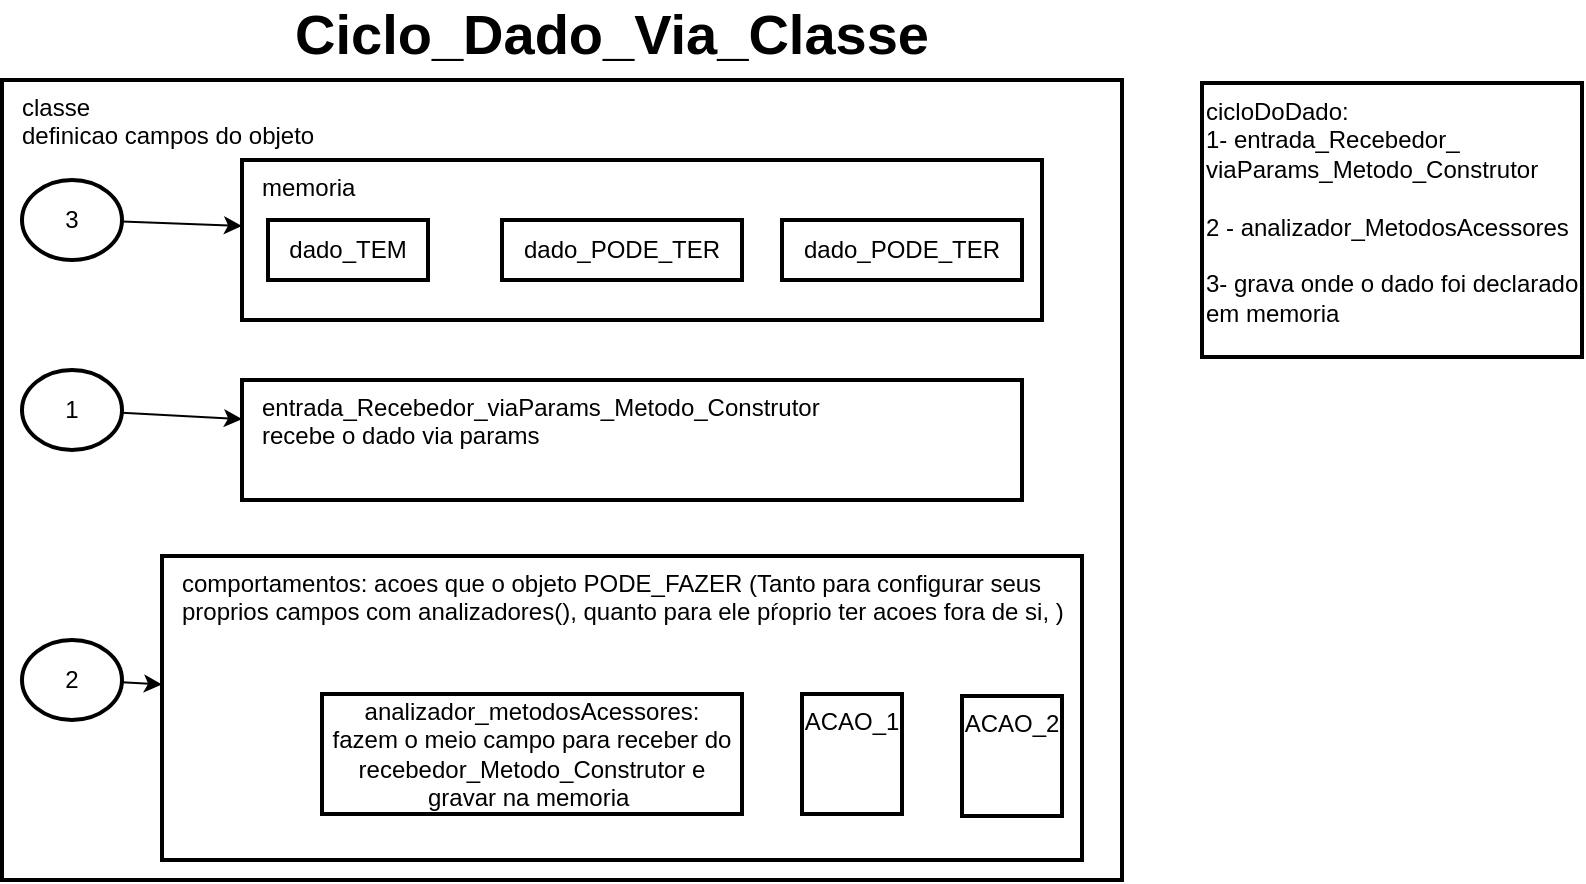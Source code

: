 <mxfile>
    <diagram id="npN7jeriWNPPiQJZ0RDg" name="via_Classe">
        <mxGraphModel dx="830" dy="483" grid="1" gridSize="10" guides="1" tooltips="1" connect="1" arrows="1" fold="1" page="1" pageScale="1" pageWidth="800" pageHeight="450" math="0" shadow="0">
            <root>
                <mxCell id="0"/>
                <mxCell id="1" parent="0"/>
                <mxCell id="2" value="classe &lt;br&gt;definicao campos do objeto" style="text;html=1;align=left;verticalAlign=top;rounded=0;strokeColor=default;strokeWidth=2;whiteSpace=wrap;spacingLeft=8;" parent="1" vertex="1">
                    <mxGeometry x="40" y="40" width="560" height="400" as="geometry"/>
                </mxCell>
                <mxCell id="4" value="memoria" style="text;html=1;align=left;verticalAlign=top;rounded=0;strokeColor=default;strokeWidth=2;whiteSpace=wrap;spacingLeft=8;" parent="1" vertex="1">
                    <mxGeometry x="160" y="80" width="400" height="80" as="geometry"/>
                </mxCell>
                <mxCell id="5" value="entrada_Recebedor_viaParams_Metodo_Construtor&amp;nbsp;&lt;br&gt;recebe o dado via params" style="text;html=1;align=left;verticalAlign=top;rounded=0;strokeColor=default;strokeWidth=2;whiteSpace=wrap;spacingLeft=8;" parent="1" vertex="1">
                    <mxGeometry x="160" y="190" width="390" height="60" as="geometry"/>
                </mxCell>
                <mxCell id="6" value="comportamentos: acoes que o objeto PODE_FAZER (Tanto para configurar seus proprios campos com analizadores(), quanto para ele pŕoprio ter acoes fora de si, )" style="text;html=1;align=left;verticalAlign=top;rounded=0;strokeColor=default;strokeWidth=2;whiteSpace=wrap;spacingLeft=8;" parent="1" vertex="1">
                    <mxGeometry x="120" y="278" width="460" height="152" as="geometry"/>
                </mxCell>
                <mxCell id="8" style="edgeStyle=none;html=1;" parent="1" source="7" target="5" edge="1">
                    <mxGeometry relative="1" as="geometry"/>
                </mxCell>
                <mxCell id="7" value="1" style="ellipse;whiteSpace=wrap;html=1;strokeColor=default;strokeWidth=2;" parent="1" vertex="1">
                    <mxGeometry x="50" y="185" width="50" height="40" as="geometry"/>
                </mxCell>
                <mxCell id="10" style="edgeStyle=none;html=1;" parent="1" source="9" target="6" edge="1">
                    <mxGeometry relative="1" as="geometry"/>
                </mxCell>
                <mxCell id="9" value="2" style="ellipse;whiteSpace=wrap;html=1;strokeColor=default;strokeWidth=2;" parent="1" vertex="1">
                    <mxGeometry x="50" y="320" width="50" height="40" as="geometry"/>
                </mxCell>
                <mxCell id="12" style="edgeStyle=none;html=1;" parent="1" source="11" target="4" edge="1">
                    <mxGeometry relative="1" as="geometry"/>
                </mxCell>
                <mxCell id="11" value="3" style="ellipse;whiteSpace=wrap;html=1;strokeColor=default;strokeWidth=2;" parent="1" vertex="1">
                    <mxGeometry x="50" y="90" width="50" height="40" as="geometry"/>
                </mxCell>
                <mxCell id="13" value="dado_PODE_TER" style="text;html=1;align=center;verticalAlign=middle;whiteSpace=wrap;rounded=0;strokeColor=default;strokeWidth=2;fontSize=12;" parent="1" vertex="1">
                    <mxGeometry x="290" y="110" width="120" height="30" as="geometry"/>
                </mxCell>
                <mxCell id="3" value="dado_TEM" style="text;html=1;align=center;verticalAlign=middle;whiteSpace=wrap;rounded=0;strokeColor=default;strokeWidth=2;" parent="1" vertex="1">
                    <mxGeometry x="173" y="110" width="80" height="30" as="geometry"/>
                </mxCell>
                <mxCell id="15" value="dado_PODE_TER" style="text;html=1;align=center;verticalAlign=middle;whiteSpace=wrap;rounded=0;strokeColor=default;strokeWidth=2;fontSize=12;" parent="1" vertex="1">
                    <mxGeometry x="430" y="110" width="120" height="30" as="geometry"/>
                </mxCell>
                <mxCell id="16" value="&lt;span style=&quot;text-align: left;&quot;&gt;analizador_metodosAcessores:&lt;/span&gt;&lt;br style=&quot;text-align: left;&quot;&gt;&lt;span style=&quot;text-align: left;&quot;&gt;fazem o meio campo para receber do recebedor_Metodo_Construtor e gravar na memoria&amp;nbsp;&lt;/span&gt;" style="text;html=1;align=center;verticalAlign=middle;whiteSpace=wrap;rounded=0;strokeColor=default;strokeWidth=2;" parent="1" vertex="1">
                    <mxGeometry x="200" y="347" width="210" height="60" as="geometry"/>
                </mxCell>
                <mxCell id="17" value="&lt;div style=&quot;&quot;&gt;&lt;span style=&quot;background-color: initial;&quot;&gt;ACAO_1&lt;/span&gt;&lt;/div&gt;" style="text;html=1;align=center;verticalAlign=top;whiteSpace=wrap;rounded=0;strokeColor=default;strokeWidth=2;" parent="1" vertex="1">
                    <mxGeometry x="440" y="347" width="50" height="60" as="geometry"/>
                </mxCell>
                <mxCell id="18" value="&lt;div style=&quot;&quot;&gt;&lt;span style=&quot;background-color: initial;&quot;&gt;ACAO_2&lt;/span&gt;&lt;/div&gt;" style="text;html=1;align=center;verticalAlign=top;whiteSpace=wrap;rounded=0;strokeColor=default;strokeWidth=2;" parent="1" vertex="1">
                    <mxGeometry x="520" y="348" width="50" height="60" as="geometry"/>
                </mxCell>
                <mxCell id="19" value="cicloDoDado:&lt;br&gt;1- entrada_Recebedor_&lt;br&gt;viaParams_Metodo_Construtor&lt;br&gt;&lt;br&gt;2 - analizador_MetodosAcessores&lt;br&gt;&lt;br&gt;3- grava onde o dado foi declarado em memoria" style="text;html=1;align=left;verticalAlign=top;whiteSpace=wrap;rounded=0;strokeColor=default;strokeWidth=2;" parent="1" vertex="1">
                    <mxGeometry x="640" y="41.5" width="190" height="137" as="geometry"/>
                </mxCell>
                <mxCell id="20" value="Ciclo_Dado_Via_Classe" style="text;html=1;strokeColor=none;fillColor=none;align=center;verticalAlign=middle;whiteSpace=wrap;rounded=0;fontStyle=1;fontSize=28;" vertex="1" parent="1">
                    <mxGeometry x="80" y="2" width="530" height="30" as="geometry"/>
                </mxCell>
            </root>
        </mxGraphModel>
    </diagram>
</mxfile>